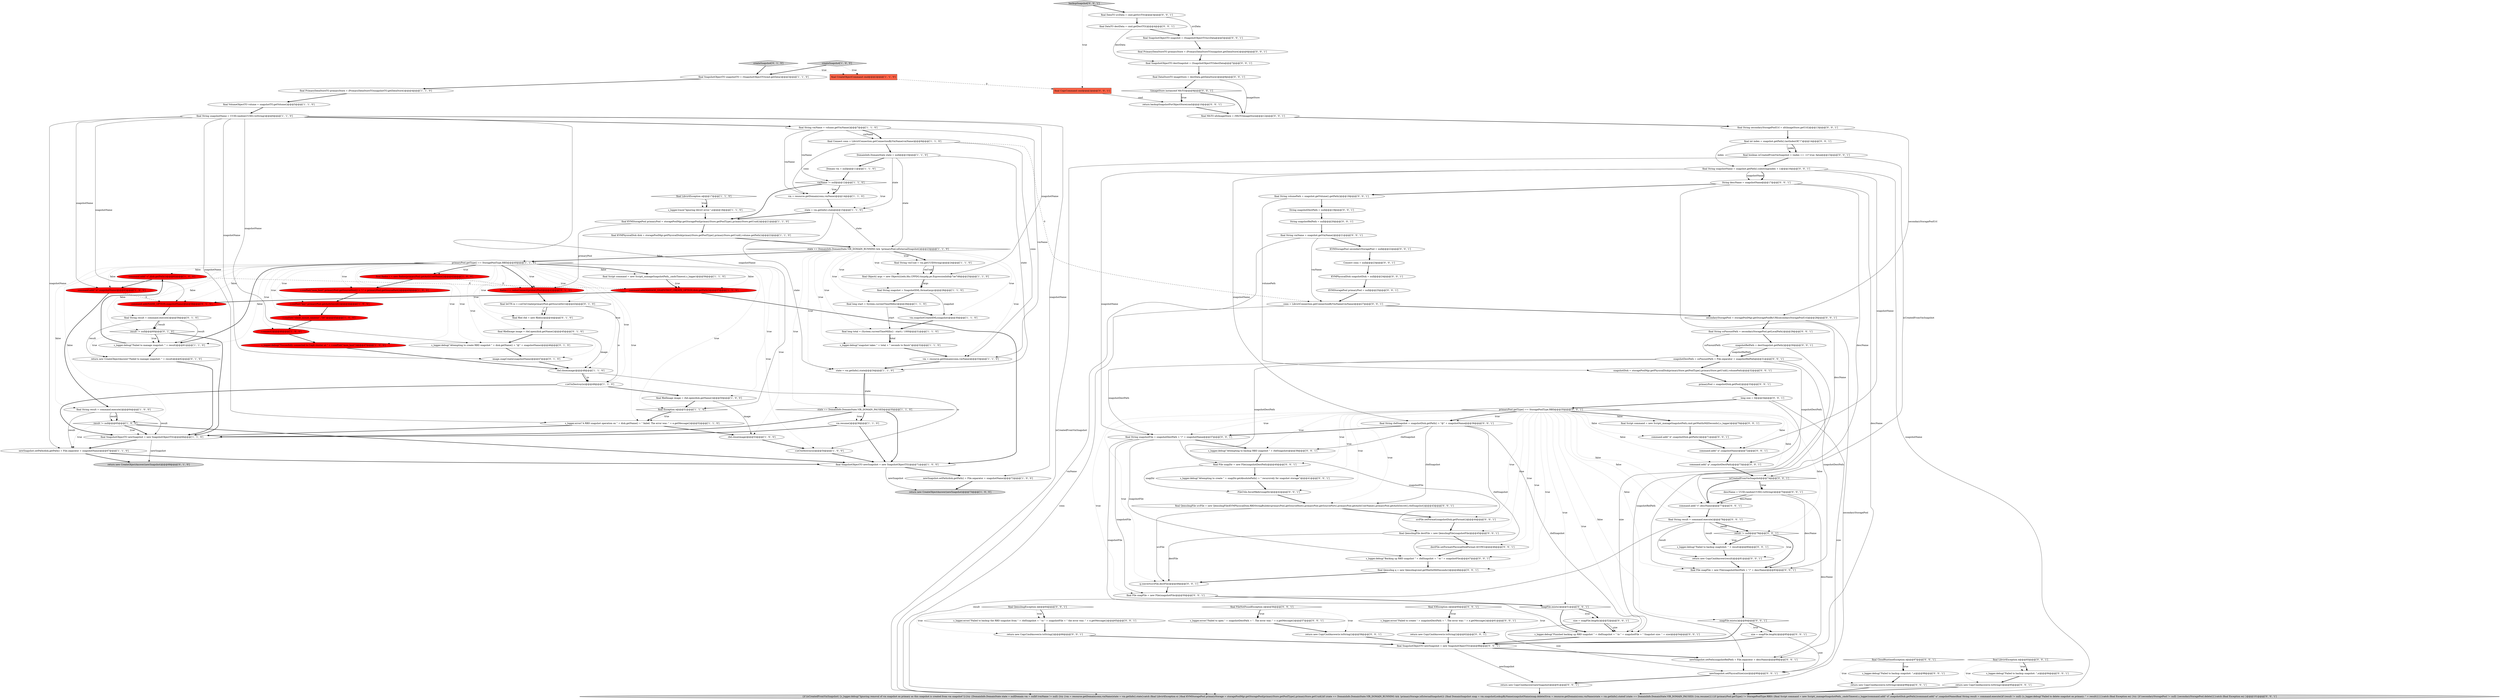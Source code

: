 digraph {
67 [style = filled, label = "final CopyCommand cmd@@@2@@@['0', '0', '1']", fillcolor = tomato, shape = box image = "AAA0AAABBB3BBB"];
144 [style = filled, label = "{if (isCreatedFromVmSnapshot) {s_logger.debug(\"Ignoring removal of vm snapshot on primary as this snapshot is created from vm snapshot\")}{try {DomainInfo.DomainState state = nullDomain vm = nullif (vmName != null) {try {vm = resource.getDomain(conn,vmName)state = vm.getInfo().state}catch (final LibvirtException e) }final KVMStoragePool primaryStorage = storagePoolMgr.getStoragePool(primaryStore.getPoolType(),primaryStore.getUuid())if (state == DomainInfo.DomainState.VIR_DOMAIN_RUNNING && !primaryStorage.isExternalSnapshot()) {final DomainSnapshot snap = vm.snapshotLookupByName(snapshotName)snap.delete(0)vm = resource.getDomain(conn,vmName)state = vm.getInfo().stateif (state == DomainInfo.DomainState.VIR_DOMAIN_PAUSED) {vm.resume()}}{if (primaryPool.getType() != StoragePoolType.RBD) {final Script command = new Script(_manageSnapshotPath,_cmdsTimeout,s_logger)command.add(\"-d\",snapshotDisk.getPath())command.add(\"-n\",snapshotName)final String result = command.execute()if (result != null) {s_logger.debug(\"Failed to delete snapshot on primary: \" + result)}}}}catch (final Exception ex) }try {if (secondaryStoragePool != null) {secondaryStoragePool.delete()}}catch (final Exception ex) }@@@101@@@['0', '0', '1']", fillcolor = lightgray, shape = ellipse image = "AAA0AAABBB3BBB"];
11 [style = filled, label = "primaryPool.getType() == StoragePoolType.RBD@@@40@@@['1', '1', '0']", fillcolor = white, shape = diamond image = "AAA0AAABBB1BBB"];
85 [style = filled, label = "final QemuImgFile destFile = new QemuImgFile(snapshotFile)@@@45@@@['0', '0', '1']", fillcolor = white, shape = ellipse image = "AAA0AAABBB3BBB"];
122 [style = filled, label = "size = snapFile.length()@@@52@@@['0', '0', '1']", fillcolor = white, shape = ellipse image = "AAA0AAABBB3BBB"];
5 [style = filled, label = "result != null@@@65@@@['1', '0', '0']", fillcolor = white, shape = diamond image = "AAA0AAABBB1BBB"];
118 [style = filled, label = "String descName = snapshotName@@@17@@@['0', '0', '1']", fillcolor = white, shape = ellipse image = "AAA0AAABBB3BBB"];
23 [style = filled, label = "final SnapshotObjectTO newSnapshot = new SnapshotObjectTO()@@@71@@@['1', '0', '0']", fillcolor = white, shape = ellipse image = "AAA0AAABBB1BBB"];
120 [style = filled, label = "final int index = snapshot.getPath().lastIndexOf(\"/\")@@@14@@@['0', '0', '1']", fillcolor = white, shape = ellipse image = "AAA0AAABBB3BBB"];
114 [style = filled, label = "final String secondaryStoragePoolUrl = nfsImageStore.getUrl()@@@13@@@['0', '0', '1']", fillcolor = white, shape = ellipse image = "AAA0AAABBB3BBB"];
82 [style = filled, label = "final IOException e@@@60@@@['0', '0', '1']", fillcolor = white, shape = diamond image = "AAA0AAABBB3BBB"];
45 [style = filled, label = "newSnapshot.setPath(disk.getPath() + File.separator + snapshotName)@@@67@@@['1', '1', '0']", fillcolor = white, shape = ellipse image = "AAA0AAABBB1BBB"];
35 [style = filled, label = "final SnapshotObjectTO snapshotTO = (SnapshotObjectTO)cmd.getData()@@@3@@@['1', '1', '0']", fillcolor = white, shape = ellipse image = "AAA0AAABBB1BBB"];
50 [style = filled, label = "final KVMPhysicalDisk disk = storagePoolMgr.getPhysicalDisk(primaryStore.getPoolType(),primaryStore.getUuid(),volume.getPath())@@@22@@@['1', '1', '0']", fillcolor = white, shape = ellipse image = "AAA0AAABBB1BBB"];
80 [style = filled, label = "final String snapshotName = snapshot.getPath().substring(index + 1)@@@16@@@['0', '0', '1']", fillcolor = white, shape = ellipse image = "AAA0AAABBB3BBB"];
60 [style = filled, label = "createSnapshot['0', '1', '0']", fillcolor = lightgray, shape = diamond image = "AAA0AAABBB2BBB"];
81 [style = filled, label = "String snapshotRelPath = null@@@20@@@['0', '0', '1']", fillcolor = white, shape = ellipse image = "AAA0AAABBB3BBB"];
26 [style = filled, label = "final Rados r = new Rados(primaryPool.getAuthUserName())@@@42@@@['1', '0', '0']", fillcolor = red, shape = ellipse image = "AAA1AAABBB1BBB"];
52 [style = filled, label = "final String vmUuid = vm.getUUIDString()@@@24@@@['1', '1', '0']", fillcolor = white, shape = ellipse image = "AAA0AAABBB1BBB"];
34 [style = filled, label = "final String snapshotName = UUID.randomUUID().toString()@@@6@@@['1', '1', '0']", fillcolor = white, shape = ellipse image = "AAA0AAABBB1BBB"];
44 [style = filled, label = "s_logger.debug(\"snapshot takes \" + total + \" seconds to finish\")@@@32@@@['1', '1', '0']", fillcolor = white, shape = ellipse image = "AAA0AAABBB1BBB"];
75 [style = filled, label = "conn = LibvirtConnection.getConnectionByVmName(vmName)@@@27@@@['0', '0', '1']", fillcolor = white, shape = ellipse image = "AAA0AAABBB3BBB"];
16 [style = filled, label = "command.add(\"-c\",disk.getPath())@@@62@@@['1', '0', '0']", fillcolor = red, shape = ellipse image = "AAA1AAABBB1BBB"];
83 [style = filled, label = "final File snapFile = new File(snapshotFile)@@@50@@@['0', '0', '1']", fillcolor = white, shape = ellipse image = "AAA0AAABBB3BBB"];
100 [style = filled, label = "s_logger.error(\"Failed to backup the RBD snapshot from \" + rbdSnapshot + \" to \" + snapshotFile + \" the error was: \" + e.getMessage())@@@65@@@['0', '0', '1']", fillcolor = white, shape = ellipse image = "AAA0AAABBB3BBB"];
77 [style = filled, label = "s_logger.debug(\"Attempting to backup RBD snapshot \" + rbdSnapshot)@@@39@@@['0', '0', '1']", fillcolor = white, shape = ellipse image = "AAA0AAABBB3BBB"];
43 [style = filled, label = "final long total = (System.currentTimeMillis() - start) / 1000@@@31@@@['1', '1', '0']", fillcolor = white, shape = ellipse image = "AAA0AAABBB1BBB"];
55 [style = filled, label = "command.add(NAME_OPTION,snapshotName)@@@58@@@['0', '1', '0']", fillcolor = red, shape = ellipse image = "AAA1AAABBB2BBB"];
24 [style = filled, label = "r.ioCtxDestroy(io)@@@49@@@['1', '1', '0']", fillcolor = white, shape = ellipse image = "AAA0AAABBB1BBB"];
97 [style = filled, label = "q.convert(srcFile,destFile)@@@49@@@['0', '0', '1']", fillcolor = white, shape = ellipse image = "AAA0AAABBB3BBB"];
124 [style = filled, label = "return new CopyCmdAnswer(result)@@@81@@@['0', '0', '1']", fillcolor = white, shape = ellipse image = "AAA0AAABBB3BBB"];
134 [style = filled, label = "s_logger.debug(\"Failed to backup snapshot: \",e)@@@98@@@['0', '0', '1']", fillcolor = white, shape = ellipse image = "AAA0AAABBB3BBB"];
27 [style = filled, label = "r.confSet(\"client_mount_timeout\",\"30\")@@@45@@@['1', '0', '0']", fillcolor = red, shape = ellipse image = "AAA1AAABBB1BBB"];
149 [style = filled, label = "final CloudRuntimeException e@@@97@@@['0', '0', '1']", fillcolor = white, shape = diamond image = "AAA0AAABBB3BBB"];
111 [style = filled, label = "secondaryStoragePool = storagePoolMgr.getStoragePoolByURI(secondaryStoragePoolUrl)@@@28@@@['0', '0', '1']", fillcolor = white, shape = ellipse image = "AAA0AAABBB3BBB"];
129 [style = filled, label = "final DataTO destData = cmd.getDestTO()@@@4@@@['0', '0', '1']", fillcolor = white, shape = ellipse image = "AAA0AAABBB3BBB"];
61 [style = filled, label = "final IoCTX io = r.ioCtxCreate(primaryPool.getSourceDir())@@@43@@@['0', '1', '0']", fillcolor = white, shape = ellipse image = "AAA0AAABBB2BBB"];
58 [style = filled, label = "final RbdImage image = rbd.open(disk.getName())@@@45@@@['0', '1', '0']", fillcolor = white, shape = ellipse image = "AAA0AAABBB2BBB"];
135 [style = filled, label = "final QemuImg q = new QemuImg(cmd.getWaitInMillSeconds())@@@48@@@['0', '0', '1']", fillcolor = white, shape = ellipse image = "AAA0AAABBB3BBB"];
3 [style = filled, label = "r.confSet(\"mon_host\",primaryPool.getSourceHost() + \":\" + primaryPool.getSourcePort())@@@43@@@['1', '0', '0']", fillcolor = red, shape = ellipse image = "AAA1AAABBB1BBB"];
48 [style = filled, label = "vm = resource.getDomain(conn,vmName)@@@14@@@['1', '1', '0']", fillcolor = white, shape = ellipse image = "AAA0AAABBB1BBB"];
64 [style = filled, label = "s_logger.debug(\"Attempting to create RBD snapshot \" + disk.getName() + \"@\" + snapshotName)@@@46@@@['0', '1', '0']", fillcolor = white, shape = ellipse image = "AAA0AAABBB2BBB"];
30 [style = filled, label = "vm = resource.getDomain(conn,vmName)@@@33@@@['1', '1', '0']", fillcolor = white, shape = ellipse image = "AAA0AAABBB1BBB"];
6 [style = filled, label = "final long start = System.currentTimeMillis()@@@29@@@['1', '1', '0']", fillcolor = white, shape = ellipse image = "AAA0AAABBB1BBB"];
42 [style = filled, label = "s_logger.error(\"A RBD snapshot operation on \" + disk.getName() + \" failed. The error was: \" + e.getMessage())@@@52@@@['1', '1', '0']", fillcolor = white, shape = ellipse image = "AAA0AAABBB1BBB"];
132 [style = filled, label = "command.add(\"-t\",descName)@@@77@@@['0', '0', '1']", fillcolor = white, shape = ellipse image = "AAA0AAABBB3BBB"];
86 [style = filled, label = "final QemuImgException e@@@64@@@['0', '0', '1']", fillcolor = white, shape = diamond image = "AAA0AAABBB3BBB"];
133 [style = filled, label = "final boolean isCreatedFromVmSnapshot = (index == -1)? true: false@@@15@@@['0', '0', '1']", fillcolor = white, shape = ellipse image = "AAA0AAABBB3BBB"];
18 [style = filled, label = "final Exception e@@@51@@@['1', '1', '0']", fillcolor = white, shape = diamond image = "AAA0AAABBB1BBB"];
108 [style = filled, label = "return new CopyCmdAnswer(newSnapshot)@@@91@@@['0', '0', '1']", fillcolor = white, shape = ellipse image = "AAA0AAABBB3BBB"];
13 [style = filled, label = "state == DomainInfo.DomainState.VIR_DOMAIN_PAUSED@@@35@@@['1', '1', '0']", fillcolor = white, shape = diamond image = "AAA0AAABBB1BBB"];
46 [style = filled, label = "r.ioCtxDestroy(io)@@@54@@@['1', '0', '0']", fillcolor = white, shape = ellipse image = "AAA0AAABBB1BBB"];
91 [style = filled, label = "final String snapshotFile = snapshotDestPath + \"/\" + snapshotName@@@37@@@['0', '0', '1']", fillcolor = white, shape = ellipse image = "AAA0AAABBB3BBB"];
140 [style = filled, label = "final NfsTO nfsImageStore = (NfsTO)imageStore@@@12@@@['0', '0', '1']", fillcolor = white, shape = ellipse image = "AAA0AAABBB3BBB"];
17 [style = filled, label = "final PrimaryDataStoreTO primaryStore = (PrimaryDataStoreTO)snapshotTO.getDataStore()@@@4@@@['1', '1', '0']", fillcolor = white, shape = ellipse image = "AAA0AAABBB1BBB"];
119 [style = filled, label = "final String ssPmountPath = secondaryStoragePool.getLocalPath()@@@29@@@['0', '0', '1']", fillcolor = white, shape = ellipse image = "AAA0AAABBB3BBB"];
88 [style = filled, label = "KVMStoragePool primaryPool = null@@@25@@@['0', '0', '1']", fillcolor = white, shape = ellipse image = "AAA0AAABBB3BBB"];
15 [style = filled, label = "final Script command = new Script(_manageSnapshotPath,_cmdsTimeout,s_logger)@@@56@@@['1', '1', '0']", fillcolor = white, shape = ellipse image = "AAA0AAABBB1BBB"];
99 [style = filled, label = "s_logger.error(\"Failed to open \" + snapshotDestPath + \". The error was: \" + e.getMessage())@@@57@@@['0', '0', '1']", fillcolor = white, shape = ellipse image = "AAA0AAABBB3BBB"];
72 [style = filled, label = "final SnapshotObjectTO snapshot = (SnapshotObjectTO)srcData@@@5@@@['0', '0', '1']", fillcolor = white, shape = ellipse image = "AAA0AAABBB3BBB"];
1 [style = filled, label = "final Object(( args = new Object((((edu.fdu.CPPDG.tinypdg.pe.ExpressionInfo@7ae7d6@@@25@@@['1', '1', '0']", fillcolor = white, shape = ellipse image = "AAA0AAABBB1BBB"];
139 [style = filled, label = "return new CopyCmdAnswer(e.toString())@@@99@@@['0', '0', '1']", fillcolor = white, shape = ellipse image = "AAA0AAABBB3BBB"];
4 [style = filled, label = "rbd.close(image)@@@53@@@['1', '0', '0']", fillcolor = white, shape = ellipse image = "AAA0AAABBB1BBB"];
150 [style = filled, label = "command.add(\"-b\",snapshotDisk.getPath())@@@71@@@['0', '0', '1']", fillcolor = white, shape = ellipse image = "AAA0AAABBB3BBB"];
59 [style = filled, label = "return new CreateObjectAnswer(\"Failed to manage snapshot: \" + result)@@@62@@@['0', '1', '0']", fillcolor = white, shape = ellipse image = "AAA0AAABBB2BBB"];
19 [style = filled, label = "final KVMStoragePool primaryPool = storagePoolMgr.getStoragePool(primaryStore.getPoolType(),primaryStore.getUuid())@@@21@@@['1', '1', '0']", fillcolor = white, shape = ellipse image = "AAA0AAABBB1BBB"];
98 [style = filled, label = "s_logger.debug(\"Finished backing up RBD snapshot \" + rbdSnapshot + \" to \" + snapshotFile + \" Snapshot size: \" + size)@@@54@@@['0', '0', '1']", fillcolor = white, shape = ellipse image = "AAA0AAABBB3BBB"];
56 [style = filled, label = "image.snapCreate(snapshotName)@@@47@@@['0', '1', '0']", fillcolor = white, shape = ellipse image = "AAA0AAABBB2BBB"];
143 [style = filled, label = "KVMPhysicalDisk snapshotDisk = null@@@24@@@['0', '0', '1']", fillcolor = white, shape = ellipse image = "AAA0AAABBB3BBB"];
112 [style = filled, label = "FileUtils.forceMkdir(snapDir)@@@42@@@['0', '0', '1']", fillcolor = white, shape = ellipse image = "AAA0AAABBB3BBB"];
69 [style = filled, label = "srcFile.setFormat(snapshotDisk.getFormat())@@@44@@@['0', '0', '1']", fillcolor = white, shape = ellipse image = "AAA0AAABBB3BBB"];
141 [style = filled, label = "final SnapshotObjectTO newSnapshot = new SnapshotObjectTO()@@@88@@@['0', '0', '1']", fillcolor = white, shape = ellipse image = "AAA0AAABBB3BBB"];
47 [style = filled, label = "r.connect()@@@46@@@['1', '0', '0']", fillcolor = red, shape = ellipse image = "AAA1AAABBB1BBB"];
127 [style = filled, label = "snapFile.exists()@@@51@@@['0', '0', '1']", fillcolor = white, shape = diamond image = "AAA0AAABBB3BBB"];
29 [style = filled, label = "command.add(\"-n\",snapshotName)@@@63@@@['1', '0', '0']", fillcolor = red, shape = ellipse image = "AAA1AAABBB1BBB"];
39 [style = filled, label = "vm.resume()@@@36@@@['1', '1', '0']", fillcolor = white, shape = ellipse image = "AAA0AAABBB1BBB"];
63 [style = filled, label = "final String result = command.execute()@@@59@@@['0', '1', '0']", fillcolor = white, shape = ellipse image = "AAA0AAABBB2BBB"];
33 [style = filled, label = "final CreateObjectCommand cmd@@@2@@@['1', '1', '0']", fillcolor = tomato, shape = box image = "AAA0AAABBB1BBB"];
78 [style = filled, label = "primaryPool.getType() == StoragePoolType.RBD@@@35@@@['0', '0', '1']", fillcolor = white, shape = diamond image = "AAA0AAABBB3BBB"];
113 [style = filled, label = "isCreatedFromVmSnapshot@@@74@@@['0', '0', '1']", fillcolor = white, shape = diamond image = "AAA0AAABBB3BBB"];
28 [style = filled, label = "state = vm.getInfo().state@@@34@@@['1', '1', '0']", fillcolor = white, shape = ellipse image = "AAA0AAABBB1BBB"];
107 [style = filled, label = "String snapshotDestPath = null@@@19@@@['0', '0', '1']", fillcolor = white, shape = ellipse image = "AAA0AAABBB3BBB"];
8 [style = filled, label = "final String result = command.execute()@@@64@@@['1', '0', '0']", fillcolor = white, shape = ellipse image = "AAA0AAABBB1BBB"];
36 [style = filled, label = "createSnapshot['1', '0', '0']", fillcolor = lightgray, shape = diamond image = "AAA0AAABBB1BBB"];
103 [style = filled, label = "final DataStoreTO imageStore = destData.getDataStore()@@@8@@@['0', '0', '1']", fillcolor = white, shape = ellipse image = "AAA0AAABBB3BBB"];
104 [style = filled, label = "return new CopyCmdAnswer(e.toString())@@@95@@@['0', '0', '1']", fillcolor = white, shape = ellipse image = "AAA0AAABBB3BBB"];
41 [style = filled, label = "final String vmName = volume.getVmName()@@@7@@@['1', '1', '0']", fillcolor = white, shape = ellipse image = "AAA0AAABBB1BBB"];
130 [style = filled, label = "KVMStoragePool secondaryStoragePool = null@@@22@@@['0', '0', '1']", fillcolor = white, shape = ellipse image = "AAA0AAABBB3BBB"];
136 [style = filled, label = "newSnapshot.setPath(snapshotRelPath + File.separator + descName)@@@89@@@['0', '0', '1']", fillcolor = white, shape = ellipse image = "AAA0AAABBB3BBB"];
0 [style = filled, label = "rbd.close(image)@@@48@@@['1', '1', '0']", fillcolor = white, shape = ellipse image = "AAA0AAABBB1BBB"];
49 [style = filled, label = "s_logger.trace(\"Ignoring libvirt error.\",e)@@@18@@@['1', '1', '0']", fillcolor = white, shape = ellipse image = "AAA0AAABBB1BBB"];
106 [style = filled, label = "s_logger.error(\"Failed to create \" + snapshotDestPath + \". The error was: \" + e.getMessage())@@@61@@@['0', '0', '1']", fillcolor = white, shape = ellipse image = "AAA0AAABBB3BBB"];
66 [style = filled, label = "return new CreateObjectAnswer(newSnapshot)@@@68@@@['0', '1', '0']", fillcolor = lightgray, shape = ellipse image = "AAA0AAABBB2BBB"];
21 [style = filled, label = "state == DomainInfo.DomainState.VIR_DOMAIN_RUNNING && !primaryPool.isExternalSnapshot()@@@23@@@['1', '1', '0']", fillcolor = white, shape = diamond image = "AAA0AAABBB1BBB"];
70 [style = filled, label = "backupSnapshot['0', '0', '1']", fillcolor = lightgray, shape = diamond image = "AAA0AAABBB3BBB"];
115 [style = filled, label = "final Script command = new Script(_manageSnapshotPath,cmd.getWaitInMillSeconds(),s_logger)@@@70@@@['0', '0', '1']", fillcolor = white, shape = ellipse image = "AAA0AAABBB3BBB"];
128 [style = filled, label = "final String volumePath = snapshot.getVolume().getPath()@@@18@@@['0', '0', '1']", fillcolor = white, shape = ellipse image = "AAA0AAABBB3BBB"];
110 [style = filled, label = "final LibvirtException e@@@93@@@['0', '0', '1']", fillcolor = white, shape = diamond image = "AAA0AAABBB3BBB"];
14 [style = filled, label = "final Connect conn = LibvirtConnection.getConnectionByVmName(vmName)@@@9@@@['1', '1', '0']", fillcolor = white, shape = ellipse image = "AAA0AAABBB1BBB"];
37 [style = filled, label = "state = vm.getInfo().state@@@15@@@['1', '1', '0']", fillcolor = white, shape = ellipse image = "AAA0AAABBB1BBB"];
121 [style = filled, label = "return new CopyCmdAnswer(e.toString())@@@62@@@['0', '0', '1']", fillcolor = white, shape = ellipse image = "AAA0AAABBB3BBB"];
20 [style = filled, label = "vm.snapshotCreateXML(snapshot)@@@30@@@['1', '1', '0']", fillcolor = white, shape = ellipse image = "AAA0AAABBB1BBB"];
40 [style = filled, label = "s_logger.debug(\"Failed to manage snapshot: \" + result)@@@61@@@['1', '1', '0']", fillcolor = white, shape = ellipse image = "AAA0AAABBB1BBB"];
2 [style = filled, label = "command.add(MANAGE_SNAPSTHOT_CREATE_OPTION,disk.getPath())@@@57@@@['1', '1', '0']", fillcolor = red, shape = ellipse image = "AAA1AAABBB1BBB"];
68 [style = filled, label = "final String rbdSnapshot = snapshotDisk.getPath() + \"@\" + snapshotName@@@36@@@['0', '0', '1']", fillcolor = white, shape = ellipse image = "AAA0AAABBB3BBB"];
87 [style = filled, label = "final String result = command.execute()@@@78@@@['0', '0', '1']", fillcolor = white, shape = ellipse image = "AAA0AAABBB3BBB"];
31 [style = filled, label = "return new CreateObjectAnswer(newSnapshot)@@@73@@@['1', '0', '0']", fillcolor = lightgray, shape = ellipse image = "AAA0AAABBB1BBB"];
9 [style = filled, label = "newSnapshot.setPath(disk.getPath() + File.separator + snapshotName)@@@72@@@['1', '0', '0']", fillcolor = white, shape = ellipse image = "AAA0AAABBB1BBB"];
76 [style = filled, label = "s_logger.debug(\"Attempting to create \" + snapDir.getAbsolutePath() + \" recursively for snapshot storage\")@@@41@@@['0', '0', '1']", fillcolor = white, shape = ellipse image = "AAA0AAABBB3BBB"];
79 [style = filled, label = "Connect conn = null@@@23@@@['0', '0', '1']", fillcolor = white, shape = ellipse image = "AAA0AAABBB3BBB"];
145 [style = filled, label = "final File snapFile = new File(snapshotDestPath + \"/\" + descName)@@@83@@@['0', '0', '1']", fillcolor = white, shape = ellipse image = "AAA0AAABBB3BBB"];
51 [style = filled, label = "vmName != null@@@12@@@['1', '1', '0']", fillcolor = white, shape = diamond image = "AAA0AAABBB1BBB"];
25 [style = filled, label = "final VolumeObjectTO volume = snapshotTO.getVolume()@@@5@@@['1', '1', '0']", fillcolor = white, shape = ellipse image = "AAA0AAABBB1BBB"];
71 [style = filled, label = "primaryPool = snapshotDisk.getPool()@@@33@@@['0', '0', '1']", fillcolor = white, shape = ellipse image = "AAA0AAABBB3BBB"];
125 [style = filled, label = "size = snapFile.length()@@@85@@@['0', '0', '1']", fillcolor = white, shape = ellipse image = "AAA0AAABBB3BBB"];
53 [style = filled, label = "final SnapshotObjectTO newSnapshot = new SnapshotObjectTO()@@@66@@@['1', '1', '0']", fillcolor = white, shape = ellipse image = "AAA0AAABBB1BBB"];
84 [style = filled, label = "snapshotRelPath = destSnapshot.getPath()@@@30@@@['0', '0', '1']", fillcolor = white, shape = ellipse image = "AAA0AAABBB3BBB"];
102 [style = filled, label = "return backupSnapshotForObjectStore(cmd)@@@10@@@['0', '0', '1']", fillcolor = white, shape = ellipse image = "AAA0AAABBB3BBB"];
74 [style = filled, label = "return new CopyCmdAnswer(e.toString())@@@58@@@['0', '0', '1']", fillcolor = white, shape = ellipse image = "AAA0AAABBB3BBB"];
90 [style = filled, label = "!(imageStore instanceof NfsTO)@@@9@@@['0', '0', '1']", fillcolor = white, shape = diamond image = "AAA0AAABBB3BBB"];
126 [style = filled, label = "s_logger.debug(\"Failed to backup snapshot: \",e)@@@94@@@['0', '0', '1']", fillcolor = white, shape = ellipse image = "AAA0AAABBB3BBB"];
73 [style = filled, label = "final QemuImgFile srcFile = new QemuImgFile(KVMPhysicalDisk.RBDStringBuilder(primaryPool.getSourceHost(),primaryPool.getSourcePort(),primaryPool.getAuthUserName(),primaryPool.getAuthSecret(),rbdSnapshot))@@@43@@@['0', '0', '1']", fillcolor = white, shape = ellipse image = "AAA0AAABBB3BBB"];
137 [style = filled, label = "newSnapshot.setPhysicalSize(size)@@@90@@@['0', '0', '1']", fillcolor = white, shape = ellipse image = "AAA0AAABBB3BBB"];
146 [style = filled, label = "s_logger.debug(\"Backing up RBD snapshot \" + rbdSnapshot + \" to \" + snapshotFile)@@@47@@@['0', '0', '1']", fillcolor = white, shape = ellipse image = "AAA0AAABBB3BBB"];
131 [style = filled, label = "descName = UUID.randomUUID().toString()@@@75@@@['0', '0', '1']", fillcolor = white, shape = ellipse image = "AAA0AAABBB3BBB"];
96 [style = filled, label = "snapFile.exists()@@@84@@@['0', '0', '1']", fillcolor = white, shape = diamond image = "AAA0AAABBB3BBB"];
7 [style = filled, label = "r.confSet(\"key\",primaryPool.getAuthSecret())@@@44@@@['1', '0', '0']", fillcolor = red, shape = ellipse image = "AAA1AAABBB1BBB"];
92 [style = filled, label = "final DataTO srcData = cmd.getSrcTO()@@@3@@@['0', '0', '1']", fillcolor = white, shape = ellipse image = "AAA0AAABBB3BBB"];
89 [style = filled, label = "final FileNotFoundException e@@@56@@@['0', '0', '1']", fillcolor = white, shape = diamond image = "AAA0AAABBB3BBB"];
57 [style = filled, label = "final Rbd rbd = new Rbd(io)@@@44@@@['0', '1', '0']", fillcolor = white, shape = ellipse image = "AAA0AAABBB2BBB"];
12 [style = filled, label = "final LibvirtException e@@@17@@@['1', '1', '0']", fillcolor = white, shape = diamond image = "AAA0AAABBB1BBB"];
94 [style = filled, label = "final SnapshotObjectTO destSnapshot = (SnapshotObjectTO)destData@@@7@@@['0', '0', '1']", fillcolor = white, shape = ellipse image = "AAA0AAABBB3BBB"];
95 [style = filled, label = "result != null@@@79@@@['0', '0', '1']", fillcolor = white, shape = diamond image = "AAA0AAABBB3BBB"];
109 [style = filled, label = "final String vmName = snapshot.getVmName()@@@21@@@['0', '0', '1']", fillcolor = white, shape = ellipse image = "AAA0AAABBB3BBB"];
117 [style = filled, label = "return new CopyCmdAnswer(e.toString())@@@66@@@['0', '0', '1']", fillcolor = white, shape = ellipse image = "AAA0AAABBB3BBB"];
138 [style = filled, label = "snapshotDisk = storagePoolMgr.getPhysicalDisk(primaryStore.getPoolType(),primaryStore.getUuid(),volumePath)@@@32@@@['0', '0', '1']", fillcolor = white, shape = ellipse image = "AAA0AAABBB3BBB"];
22 [style = filled, label = "DomainInfo.DomainState state = null@@@10@@@['1', '1', '0']", fillcolor = white, shape = ellipse image = "AAA0AAABBB1BBB"];
123 [style = filled, label = "command.add(\"-n\",snapshotName)@@@72@@@['0', '0', '1']", fillcolor = white, shape = ellipse image = "AAA0AAABBB3BBB"];
148 [style = filled, label = "command.add(\"-p\",snapshotDestPath)@@@73@@@['0', '0', '1']", fillcolor = white, shape = ellipse image = "AAA0AAABBB3BBB"];
32 [style = filled, label = "final String snapshot = SnapshotXML.format(args)@@@28@@@['1', '1', '0']", fillcolor = white, shape = ellipse image = "AAA0AAABBB1BBB"];
93 [style = filled, label = "long size = 0@@@34@@@['0', '0', '1']", fillcolor = white, shape = ellipse image = "AAA0AAABBB3BBB"];
62 [style = filled, label = "Rados r = radosConnect(primaryPool)@@@42@@@['0', '1', '0']", fillcolor = red, shape = ellipse image = "AAA1AAABBB2BBB"];
116 [style = filled, label = "s_logger.debug(\"Failed to backup snaptshot: \" + result)@@@80@@@['0', '0', '1']", fillcolor = white, shape = ellipse image = "AAA0AAABBB3BBB"];
147 [style = filled, label = "final PrimaryDataStoreTO primaryStore = (PrimaryDataStoreTO)snapshot.getDataStore()@@@6@@@['0', '0', '1']", fillcolor = white, shape = ellipse image = "AAA0AAABBB3BBB"];
38 [style = filled, label = "s_logger.debug(\"Succesfully connected to Ceph cluster at \" + r.confGet(\"mon_host\"))@@@47@@@['1', '0', '0']", fillcolor = red, shape = ellipse image = "AAA1AAABBB1BBB"];
105 [style = filled, label = "final File snapDir = new File(snapshotDestPath)@@@40@@@['0', '0', '1']", fillcolor = white, shape = ellipse image = "AAA0AAABBB3BBB"];
10 [style = filled, label = "Domain vm = null@@@11@@@['1', '1', '0']", fillcolor = white, shape = ellipse image = "AAA0AAABBB1BBB"];
142 [style = filled, label = "snapshotDestPath = ssPmountPath + File.separator + snapshotRelPath@@@31@@@['0', '0', '1']", fillcolor = white, shape = ellipse image = "AAA0AAABBB3BBB"];
54 [style = filled, label = "final RbdImage image = rbd.open(disk.getName())@@@50@@@['1', '0', '0']", fillcolor = white, shape = ellipse image = "AAA0AAABBB1BBB"];
101 [style = filled, label = "destFile.setFormat(PhysicalDiskFormat.QCOW2)@@@46@@@['0', '0', '1']", fillcolor = white, shape = ellipse image = "AAA0AAABBB3BBB"];
65 [style = filled, label = "result != null@@@60@@@['0', '1', '0']", fillcolor = white, shape = diamond image = "AAA0AAABBB2BBB"];
14->48 [style = solid, label="conn"];
22->37 [style = solid, label="state"];
53->66 [style = solid, label="newSnapshot"];
122->98 [style = bold, label=""];
25->34 [style = bold, label=""];
82->121 [style = dotted, label="true"];
51->48 [style = dotted, label="true"];
61->57 [style = bold, label=""];
100->117 [style = bold, label=""];
78->73 [style = dotted, label="true"];
11->64 [style = dotted, label="true"];
83->127 [style = bold, label=""];
0->24 [style = bold, label=""];
54->4 [style = solid, label="image"];
24->53 [style = bold, label=""];
8->45 [style = solid, label="result"];
106->121 [style = bold, label=""];
21->20 [style = dotted, label="true"];
147->94 [style = bold, label=""];
11->54 [style = dotted, label="true"];
92->72 [style = solid, label="srcData"];
78->132 [style = dotted, label="false"];
73->69 [style = bold, label=""];
87->95 [style = bold, label=""];
21->28 [style = dotted, label="true"];
93->78 [style = bold, label=""];
86->100 [style = bold, label=""];
32->20 [style = solid, label="snapshot"];
38->0 [style = bold, label=""];
78->96 [style = dotted, label="false"];
5->53 [style = bold, label=""];
78->127 [style = dotted, label="true"];
11->8 [style = dotted, label="false"];
98->141 [style = bold, label=""];
101->146 [style = bold, label=""];
122->98 [style = solid, label="size"];
11->38 [style = dotted, label="true"];
21->6 [style = dotted, label="true"];
68->146 [style = solid, label="rbdSnapshot"];
58->0 [style = solid, label="image"];
63->65 [style = bold, label=""];
90->140 [style = bold, label=""];
9->31 [style = bold, label=""];
131->145 [style = solid, label="descName"];
12->49 [style = dotted, label="true"];
13->39 [style = bold, label=""];
111->119 [style = bold, label=""];
138->71 [style = bold, label=""];
40->59 [style = bold, label=""];
6->43 [style = solid, label="start"];
89->99 [style = bold, label=""];
149->134 [style = dotted, label="true"];
95->124 [style = dotted, label="true"];
74->141 [style = bold, label=""];
69->85 [style = bold, label=""];
34->1 [style = solid, label="snapshotName"];
58->64 [style = bold, label=""];
80->144 [style = solid, label="snapshotName"];
96->125 [style = bold, label=""];
91->98 [style = solid, label="snapshotFile"];
11->57 [style = dotted, label="true"];
47->38 [style = bold, label=""];
11->15 [style = bold, label=""];
87->144 [style = solid, label="result"];
11->62 [style = dotted, label="true"];
7->27 [style = bold, label=""];
84->142 [style = bold, label=""];
11->58 [style = dotted, label="true"];
96->141 [style = bold, label=""];
73->97 [style = solid, label="srcFile"];
91->77 [style = bold, label=""];
91->146 [style = solid, label="snapshotFile"];
123->148 [style = bold, label=""];
18->42 [style = dotted, label="true"];
78->135 [style = dotted, label="true"];
34->29 [style = solid, label="snapshotName"];
11->2 [style = dotted, label="false"];
103->90 [style = bold, label=""];
32->6 [style = bold, label=""];
80->123 [style = solid, label="snapshotName"];
128->107 [style = bold, label=""];
78->68 [style = dotted, label="true"];
78->145 [style = dotted, label="false"];
11->16 [style = dotted, label="false"];
95->116 [style = bold, label=""];
125->137 [style = solid, label="size"];
39->23 [style = bold, label=""];
22->21 [style = solid, label="state"];
82->106 [style = dotted, label="true"];
95->116 [style = dotted, label="true"];
97->83 [style = bold, label=""];
41->14 [style = solid, label="vmName"];
149->134 [style = bold, label=""];
134->139 [style = bold, label=""];
43->44 [style = bold, label=""];
4->46 [style = bold, label=""];
90->102 [style = dotted, label="true"];
11->46 [style = dotted, label="true"];
142->148 [style = solid, label="snapshotDestPath"];
141->108 [style = solid, label="newSnapshot"];
5->23 [style = bold, label=""];
124->145 [style = bold, label=""];
89->74 [style = dotted, label="true"];
142->91 [style = solid, label="snapshotDestPath"];
15->2 [style = dotted, label="true"];
16->29 [style = bold, label=""];
133->80 [style = bold, label=""];
86->100 [style = dotted, label="true"];
133->113 [style = solid, label="isCreatedFromVmSnapshot"];
99->74 [style = bold, label=""];
22->28 [style = solid, label="state"];
104->144 [style = bold, label=""];
28->13 [style = solid, label="state"];
78->83 [style = dotted, label="true"];
61->24 [style = solid, label="io"];
78->85 [style = dotted, label="true"];
1->32 [style = bold, label=""];
8->5 [style = solid, label="result"];
11->61 [style = dotted, label="true"];
16->2 [style = dashed, label="0"];
36->35 [style = bold, label=""];
78->68 [style = bold, label=""];
85->97 [style = solid, label="destFile"];
127->98 [style = bold, label=""];
11->24 [style = dotted, label="true"];
2->55 [style = bold, label=""];
11->26 [style = bold, label=""];
44->30 [style = bold, label=""];
65->40 [style = bold, label=""];
65->59 [style = dotted, label="true"];
45->23 [style = bold, label=""];
91->85 [style = solid, label="snapshotFile"];
78->105 [style = dotted, label="true"];
70->67 [style = dotted, label="true"];
135->97 [style = bold, label=""];
78->123 [style = dotted, label="false"];
110->126 [style = dotted, label="true"];
122->137 [style = solid, label="size"];
121->141 [style = bold, label=""];
11->4 [style = dotted, label="true"];
110->126 [style = bold, label=""];
133->144 [style = solid, label="isCreatedFromVmSnapshot"];
11->40 [style = dotted, label="false"];
12->49 [style = bold, label=""];
34->42 [style = solid, label="snapshotName"];
11->29 [style = dotted, label="false"];
131->136 [style = solid, label="descName"];
11->27 [style = dotted, label="true"];
120->80 [style = solid, label="index"];
5->53 [style = dotted, label="true"];
52->1 [style = solid, label="vmUuid"];
95->145 [style = bold, label=""];
19->62 [style = solid, label="primaryPool"];
34->45 [style = solid, label="snapshotName"];
96->125 [style = dotted, label="true"];
78->91 [style = dotted, label="true"];
119->84 [style = bold, label=""];
105->76 [style = bold, label=""];
46->23 [style = bold, label=""];
113->132 [style = bold, label=""];
127->122 [style = dotted, label="true"];
36->33 [style = dotted, label="true"];
11->56 [style = dotted, label="true"];
15->2 [style = bold, label=""];
78->77 [style = dotted, label="true"];
13->53 [style = bold, label=""];
21->1 [style = dotted, label="true"];
142->105 [style = solid, label="snapshotDestPath"];
109->144 [style = solid, label="vmName"];
112->73 [style = bold, label=""];
128->138 [style = solid, label="volumePath"];
11->18 [style = dotted, label="true"];
11->63 [style = dotted, label="false"];
11->40 [style = bold, label=""];
132->87 [style = bold, label=""];
78->115 [style = bold, label=""];
14->30 [style = solid, label="conn"];
136->137 [style = bold, label=""];
8->5 [style = bold, label=""];
21->44 [style = dotted, label="true"];
93->137 [style = solid, label="size"];
13->23 [style = bold, label=""];
120->133 [style = solid, label="index"];
37->19 [style = bold, label=""];
23->9 [style = bold, label=""];
51->19 [style = bold, label=""];
53->45 [style = bold, label=""];
41->51 [style = solid, label="vmName"];
110->104 [style = dotted, label="true"];
113->131 [style = bold, label=""];
33->67 [style = dashed, label="0"];
78->112 [style = dotted, label="true"];
11->15 [style = dotted, label="false"];
78->95 [style = dotted, label="false"];
62->61 [style = bold, label=""];
87->124 [style = solid, label="result"];
1->32 [style = solid, label="args"];
57->58 [style = bold, label=""];
141->136 [style = bold, label=""];
78->69 [style = dotted, label="true"];
72->147 [style = bold, label=""];
51->48 [style = bold, label=""];
40->16 [style = bold, label=""];
68->73 [style = solid, label="rbdSnapshot"];
20->43 [style = bold, label=""];
91->83 [style = solid, label="snapshotFile"];
117->141 [style = bold, label=""];
13->39 [style = dotted, label="true"];
11->7 [style = dotted, label="true"];
150->123 [style = bold, label=""];
143->88 [style = bold, label=""];
129->94 [style = solid, label="destData"];
78->97 [style = dotted, label="true"];
21->32 [style = dotted, label="true"];
8->53 [style = solid, label="result"];
146->135 [style = bold, label=""];
11->26 [style = dotted, label="true"];
108->144 [style = bold, label=""];
80->68 [style = solid, label="snapshotName"];
70->92 [style = bold, label=""];
21->11 [style = bold, label=""];
21->30 [style = dotted, label="true"];
21->13 [style = dotted, label="true"];
65->53 [style = bold, label=""];
11->62 [style = bold, label=""];
78->76 [style = dotted, label="true"];
41->30 [style = solid, label="vmName"];
102->140 [style = bold, label=""];
111->144 [style = solid, label="secondaryStoragePool"];
105->112 [style = solid, label="snapDir"];
37->28 [style = solid, label="state"];
149->139 [style = dotted, label="true"];
26->3 [style = bold, label=""];
11->55 [style = dotted, label="false"];
61->57 [style = solid, label="io"];
129->72 [style = bold, label=""];
19->50 [style = bold, label=""];
39->53 [style = bold, label=""];
78->150 [style = dotted, label="false"];
87->95 [style = solid, label="result"];
42->4 [style = bold, label=""];
21->11 [style = dotted, label="false"];
140->114 [style = bold, label=""];
5->45 [style = dotted, label="true"];
49->19 [style = bold, label=""];
22->10 [style = bold, label=""];
11->5 [style = dotted, label="false"];
34->64 [style = solid, label="snapshotName"];
37->21 [style = solid, label="state"];
26->62 [style = dashed, label="0"];
60->33 [style = dotted, label="true"];
120->133 [style = bold, label=""];
80->118 [style = solid, label="snapshotName"];
11->65 [style = dotted, label="false"];
78->87 [style = dotted, label="false"];
78->113 [style = dotted, label="false"];
56->0 [style = bold, label=""];
90->102 [style = bold, label=""];
0->24 [style = solid, label="io"];
78->98 [style = dotted, label="true"];
24->54 [style = bold, label=""];
125->141 [style = bold, label=""];
60->35 [style = bold, label=""];
80->118 [style = bold, label=""];
64->56 [style = bold, label=""];
87->116 [style = solid, label="result"];
115->150 [style = bold, label=""];
103->140 [style = solid, label="imageStore"];
85->101 [style = bold, label=""];
82->106 [style = bold, label=""];
42->53 [style = bold, label=""];
18->42 [style = bold, label=""];
63->40 [style = solid, label="result"];
52->1 [style = bold, label=""];
17->25 [style = bold, label=""];
51->37 [style = dotted, label="true"];
142->145 [style = solid, label="snapshotDestPath"];
78->146 [style = dotted, label="true"];
34->18 [style = solid, label="snapshotName"];
68->91 [style = bold, label=""];
21->52 [style = dotted, label="true"];
21->52 [style = bold, label=""];
34->9 [style = solid, label="snapshotName"];
84->142 [style = solid, label="snapshotRelPath"];
55->63 [style = bold, label=""];
2->23 [style = bold, label=""];
30->28 [style = bold, label=""];
109->130 [style = bold, label=""];
45->66 [style = bold, label=""];
79->143 [style = bold, label=""];
75->111 [style = bold, label=""];
145->96 [style = bold, label=""];
137->108 [style = bold, label=""];
131->132 [style = solid, label="descName"];
11->0 [style = dotted, label="true"];
118->145 [style = solid, label="descName"];
118->132 [style = solid, label="descName"];
113->131 [style = dotted, label="true"];
67->102 [style = solid, label="cmd"];
80->91 [style = solid, label="snapshotName"];
81->109 [style = bold, label=""];
48->37 [style = bold, label=""];
119->142 [style = solid, label="ssPmountPath"];
10->51 [style = bold, label=""];
75->144 [style = solid, label="conn"];
92->129 [style = bold, label=""];
43->44 [style = solid, label="total"];
14->22 [style = bold, label=""];
94->103 [style = bold, label=""];
93->98 [style = solid, label="size"];
3->7 [style = bold, label=""];
71->93 [style = bold, label=""];
116->124 [style = bold, label=""];
35->17 [style = bold, label=""];
88->75 [style = bold, label=""];
27->47 [style = bold, label=""];
41->48 [style = solid, label="vmName"];
126->104 [style = bold, label=""];
63->65 [style = solid, label="result"];
148->113 [style = bold, label=""];
63->59 [style = solid, label="result"];
65->40 [style = dotted, label="true"];
77->105 [style = bold, label=""];
139->144 [style = bold, label=""];
76->112 [style = bold, label=""];
0->46 [style = solid, label="io"];
68->77 [style = solid, label="rbdSnapshot"];
59->53 [style = bold, label=""];
6->20 [style = bold, label=""];
78->148 [style = dotted, label="false"];
78->115 [style = dotted, label="false"];
86->117 [style = dotted, label="true"];
34->56 [style = solid, label="snapshotName"];
11->47 [style = dotted, label="true"];
11->3 [style = dotted, label="true"];
41->14 [style = bold, label=""];
118->136 [style = solid, label="descName"];
21->43 [style = dotted, label="true"];
29->8 [style = bold, label=""];
114->111 [style = solid, label="secondaryStoragePoolUrl"];
107->81 [style = bold, label=""];
118->128 [style = bold, label=""];
68->98 [style = solid, label="rbdSnapshot"];
127->122 [style = bold, label=""];
114->120 [style = bold, label=""];
131->132 [style = bold, label=""];
34->55 [style = solid, label="snapshotName"];
28->13 [style = bold, label=""];
34->41 [style = bold, label=""];
109->75 [style = solid, label="vmName"];
23->31 [style = solid, label="newSnapshot"];
14->75 [style = dashed, label="0"];
29->55 [style = dashed, label="0"];
130->79 [style = bold, label=""];
11->42 [style = dotted, label="true"];
84->136 [style = solid, label="snapshotRelPath"];
54->18 [style = bold, label=""];
142->138 [style = bold, label=""];
78->101 [style = dotted, label="true"];
50->21 [style = bold, label=""];
89->99 [style = dotted, label="true"];
}
